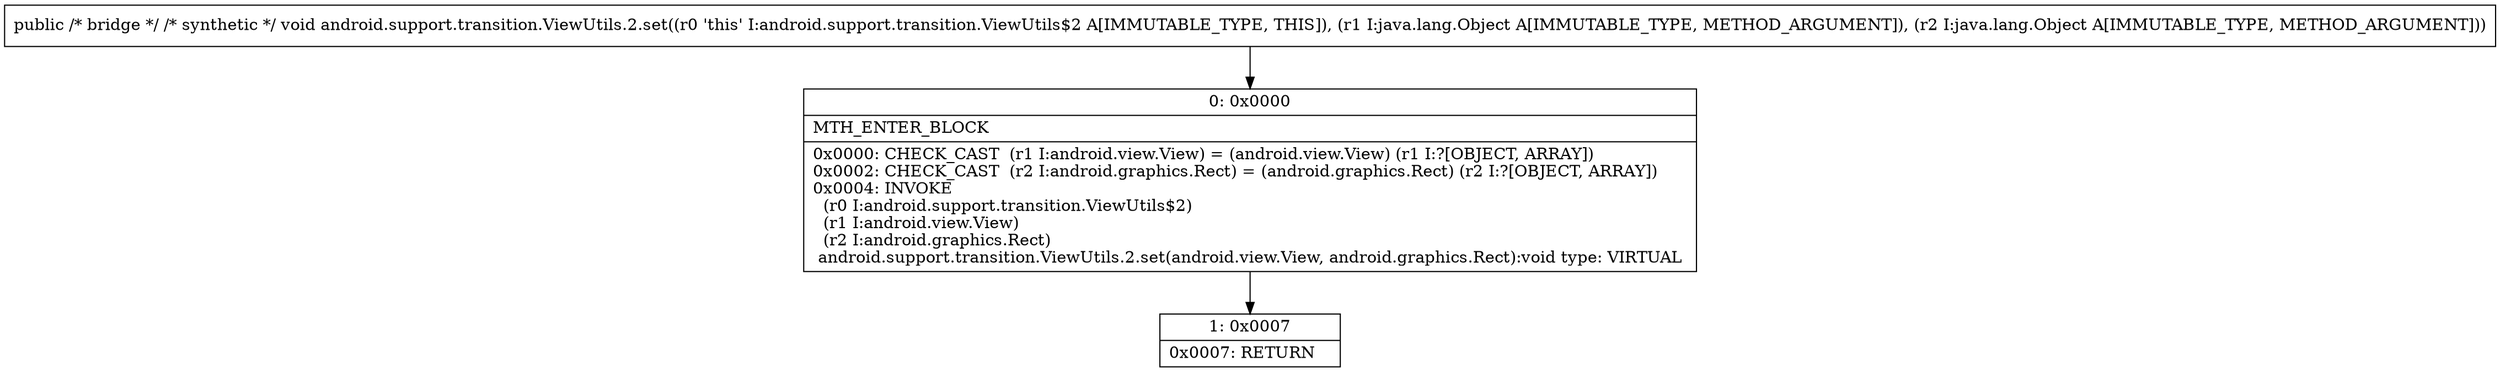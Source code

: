 digraph "CFG forandroid.support.transition.ViewUtils.2.set(Ljava\/lang\/Object;Ljava\/lang\/Object;)V" {
Node_0 [shape=record,label="{0\:\ 0x0000|MTH_ENTER_BLOCK\l|0x0000: CHECK_CAST  (r1 I:android.view.View) = (android.view.View) (r1 I:?[OBJECT, ARRAY]) \l0x0002: CHECK_CAST  (r2 I:android.graphics.Rect) = (android.graphics.Rect) (r2 I:?[OBJECT, ARRAY]) \l0x0004: INVOKE  \l  (r0 I:android.support.transition.ViewUtils$2)\l  (r1 I:android.view.View)\l  (r2 I:android.graphics.Rect)\l android.support.transition.ViewUtils.2.set(android.view.View, android.graphics.Rect):void type: VIRTUAL \l}"];
Node_1 [shape=record,label="{1\:\ 0x0007|0x0007: RETURN   \l}"];
MethodNode[shape=record,label="{public \/* bridge *\/ \/* synthetic *\/ void android.support.transition.ViewUtils.2.set((r0 'this' I:android.support.transition.ViewUtils$2 A[IMMUTABLE_TYPE, THIS]), (r1 I:java.lang.Object A[IMMUTABLE_TYPE, METHOD_ARGUMENT]), (r2 I:java.lang.Object A[IMMUTABLE_TYPE, METHOD_ARGUMENT])) }"];
MethodNode -> Node_0;
Node_0 -> Node_1;
}

